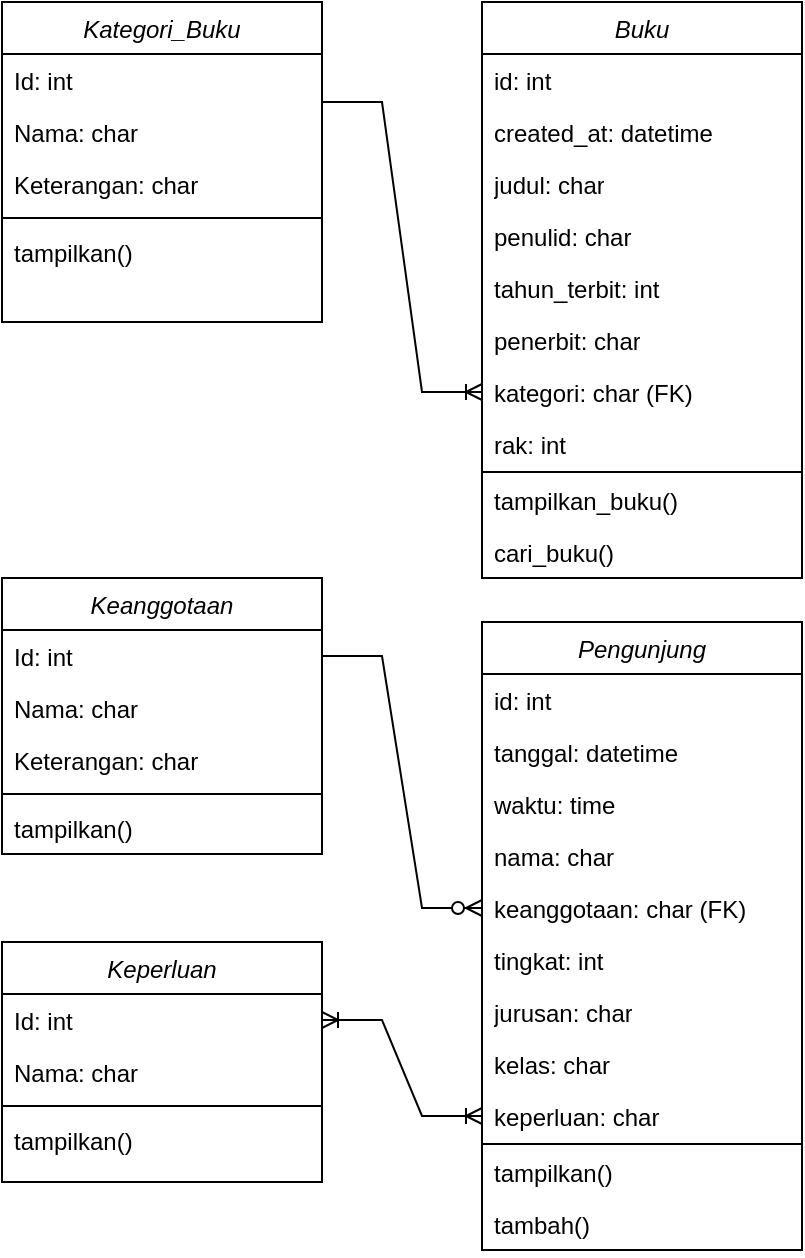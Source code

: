 <mxfile version="23.1.1" type="github">
  <diagram id="C5RBs43oDa-KdzZeNtuy" name="Page-1">
    <mxGraphModel dx="1687" dy="929" grid="1" gridSize="10" guides="1" tooltips="1" connect="1" arrows="1" fold="1" page="1" pageScale="1" pageWidth="827" pageHeight="1169" math="0" shadow="0">
      <root>
        <mxCell id="WIyWlLk6GJQsqaUBKTNV-0" />
        <mxCell id="WIyWlLk6GJQsqaUBKTNV-1" parent="WIyWlLk6GJQsqaUBKTNV-0" />
        <mxCell id="zkfFHV4jXpPFQw0GAbJ--0" value="Kategori_Buku" style="swimlane;fontStyle=2;align=center;verticalAlign=top;childLayout=stackLayout;horizontal=1;startSize=26;horizontalStack=0;resizeParent=1;resizeLast=0;collapsible=1;marginBottom=0;rounded=0;shadow=0;strokeWidth=1;" parent="WIyWlLk6GJQsqaUBKTNV-1" vertex="1">
          <mxGeometry x="240" y="120" width="160" height="160" as="geometry">
            <mxRectangle x="230" y="140" width="160" height="26" as="alternateBounds" />
          </mxGeometry>
        </mxCell>
        <mxCell id="zkfFHV4jXpPFQw0GAbJ--1" value="Id: int" style="text;align=left;verticalAlign=top;spacingLeft=4;spacingRight=4;overflow=hidden;rotatable=0;points=[[0,0.5],[1,0.5]];portConstraint=eastwest;" parent="zkfFHV4jXpPFQw0GAbJ--0" vertex="1">
          <mxGeometry y="26" width="160" height="26" as="geometry" />
        </mxCell>
        <mxCell id="zkfFHV4jXpPFQw0GAbJ--2" value="Nama: char" style="text;align=left;verticalAlign=top;spacingLeft=4;spacingRight=4;overflow=hidden;rotatable=0;points=[[0,0.5],[1,0.5]];portConstraint=eastwest;rounded=0;shadow=0;html=0;" parent="zkfFHV4jXpPFQw0GAbJ--0" vertex="1">
          <mxGeometry y="52" width="160" height="26" as="geometry" />
        </mxCell>
        <mxCell id="zkfFHV4jXpPFQw0GAbJ--3" value="Keterangan: char" style="text;align=left;verticalAlign=top;spacingLeft=4;spacingRight=4;overflow=hidden;rotatable=0;points=[[0,0.5],[1,0.5]];portConstraint=eastwest;rounded=0;shadow=0;html=0;" parent="zkfFHV4jXpPFQw0GAbJ--0" vertex="1">
          <mxGeometry y="78" width="160" height="26" as="geometry" />
        </mxCell>
        <mxCell id="zkfFHV4jXpPFQw0GAbJ--4" value="" style="line;html=1;strokeWidth=1;align=left;verticalAlign=middle;spacingTop=-1;spacingLeft=3;spacingRight=3;rotatable=0;labelPosition=right;points=[];portConstraint=eastwest;" parent="zkfFHV4jXpPFQw0GAbJ--0" vertex="1">
          <mxGeometry y="104" width="160" height="8" as="geometry" />
        </mxCell>
        <mxCell id="zkfFHV4jXpPFQw0GAbJ--5" value="tampilkan()" style="text;align=left;verticalAlign=top;spacingLeft=4;spacingRight=4;overflow=hidden;rotatable=0;points=[[0,0.5],[1,0.5]];portConstraint=eastwest;" parent="zkfFHV4jXpPFQw0GAbJ--0" vertex="1">
          <mxGeometry y="112" width="160" height="26" as="geometry" />
        </mxCell>
        <mxCell id="SXaMM9Szq_rDZhRxIfse-35" value="&lt;i style=&quot;font-weight: normal;&quot;&gt;Buku&lt;/i&gt;" style="swimlane;fontStyle=1;align=center;verticalAlign=top;childLayout=stackLayout;horizontal=1;startSize=26;horizontalStack=0;resizeParent=1;resizeParentMax=0;resizeLast=0;collapsible=1;marginBottom=0;whiteSpace=wrap;html=1;" vertex="1" parent="WIyWlLk6GJQsqaUBKTNV-1">
          <mxGeometry x="480" y="120" width="160" height="288" as="geometry" />
        </mxCell>
        <mxCell id="SXaMM9Szq_rDZhRxIfse-36" value="id: int" style="text;strokeColor=none;fillColor=none;align=left;verticalAlign=top;spacingLeft=4;spacingRight=4;overflow=hidden;rotatable=0;points=[[0,0.5],[1,0.5]];portConstraint=eastwest;whiteSpace=wrap;html=1;" vertex="1" parent="SXaMM9Szq_rDZhRxIfse-35">
          <mxGeometry y="26" width="160" height="26" as="geometry" />
        </mxCell>
        <mxCell id="SXaMM9Szq_rDZhRxIfse-38" value="created_at: datetime" style="text;strokeColor=none;fillColor=none;align=left;verticalAlign=top;spacingLeft=4;spacingRight=4;overflow=hidden;rotatable=0;points=[[0,0.5],[1,0.5]];portConstraint=eastwest;whiteSpace=wrap;html=1;" vertex="1" parent="SXaMM9Szq_rDZhRxIfse-35">
          <mxGeometry y="52" width="160" height="26" as="geometry" />
        </mxCell>
        <mxCell id="SXaMM9Szq_rDZhRxIfse-42" value="judul: char" style="text;strokeColor=none;fillColor=none;align=left;verticalAlign=top;spacingLeft=4;spacingRight=4;overflow=hidden;rotatable=0;points=[[0,0.5],[1,0.5]];portConstraint=eastwest;whiteSpace=wrap;html=1;" vertex="1" parent="SXaMM9Szq_rDZhRxIfse-35">
          <mxGeometry y="78" width="160" height="26" as="geometry" />
        </mxCell>
        <mxCell id="SXaMM9Szq_rDZhRxIfse-43" value="penulid: char" style="text;strokeColor=none;fillColor=none;align=left;verticalAlign=top;spacingLeft=4;spacingRight=4;overflow=hidden;rotatable=0;points=[[0,0.5],[1,0.5]];portConstraint=eastwest;whiteSpace=wrap;html=1;" vertex="1" parent="SXaMM9Szq_rDZhRxIfse-35">
          <mxGeometry y="104" width="160" height="26" as="geometry" />
        </mxCell>
        <mxCell id="SXaMM9Szq_rDZhRxIfse-44" value="tahun_terbit: int" style="text;strokeColor=none;fillColor=none;align=left;verticalAlign=top;spacingLeft=4;spacingRight=4;overflow=hidden;rotatable=0;points=[[0,0.5],[1,0.5]];portConstraint=eastwest;whiteSpace=wrap;html=1;" vertex="1" parent="SXaMM9Szq_rDZhRxIfse-35">
          <mxGeometry y="130" width="160" height="26" as="geometry" />
        </mxCell>
        <mxCell id="SXaMM9Szq_rDZhRxIfse-45" value="penerbit: char" style="text;strokeColor=none;fillColor=none;align=left;verticalAlign=top;spacingLeft=4;spacingRight=4;overflow=hidden;rotatable=0;points=[[0,0.5],[1,0.5]];portConstraint=eastwest;whiteSpace=wrap;html=1;" vertex="1" parent="SXaMM9Szq_rDZhRxIfse-35">
          <mxGeometry y="156" width="160" height="26" as="geometry" />
        </mxCell>
        <mxCell id="SXaMM9Szq_rDZhRxIfse-46" value="kategori: char (FK)" style="text;strokeColor=none;fillColor=none;align=left;verticalAlign=top;spacingLeft=4;spacingRight=4;overflow=hidden;rotatable=0;points=[[0,0.5],[1,0.5]];portConstraint=eastwest;whiteSpace=wrap;html=1;" vertex="1" parent="SXaMM9Szq_rDZhRxIfse-35">
          <mxGeometry y="182" width="160" height="26" as="geometry" />
        </mxCell>
        <mxCell id="SXaMM9Szq_rDZhRxIfse-47" value="rak: int" style="text;strokeColor=none;fillColor=none;align=left;verticalAlign=top;spacingLeft=4;spacingRight=4;overflow=hidden;rotatable=0;points=[[0,0.5],[1,0.5]];portConstraint=eastwest;whiteSpace=wrap;html=1;" vertex="1" parent="SXaMM9Szq_rDZhRxIfse-35">
          <mxGeometry y="208" width="160" height="26" as="geometry" />
        </mxCell>
        <mxCell id="SXaMM9Szq_rDZhRxIfse-37" value="" style="line;strokeWidth=1;fillColor=none;align=left;verticalAlign=middle;spacingTop=-1;spacingLeft=3;spacingRight=3;rotatable=0;labelPosition=right;points=[];portConstraint=eastwest;strokeColor=inherit;" vertex="1" parent="SXaMM9Szq_rDZhRxIfse-35">
          <mxGeometry y="234" width="160" height="2" as="geometry" />
        </mxCell>
        <mxCell id="SXaMM9Szq_rDZhRxIfse-53" value="tampilkan_buku()" style="text;strokeColor=none;fillColor=none;align=left;verticalAlign=top;spacingLeft=4;spacingRight=4;overflow=hidden;rotatable=0;points=[[0,0.5],[1,0.5]];portConstraint=eastwest;whiteSpace=wrap;html=1;" vertex="1" parent="SXaMM9Szq_rDZhRxIfse-35">
          <mxGeometry y="236" width="160" height="26" as="geometry" />
        </mxCell>
        <mxCell id="SXaMM9Szq_rDZhRxIfse-54" value="cari_buku()" style="text;strokeColor=none;fillColor=none;align=left;verticalAlign=top;spacingLeft=4;spacingRight=4;overflow=hidden;rotatable=0;points=[[0,0.5],[1,0.5]];portConstraint=eastwest;whiteSpace=wrap;html=1;" vertex="1" parent="SXaMM9Szq_rDZhRxIfse-35">
          <mxGeometry y="262" width="160" height="26" as="geometry" />
        </mxCell>
        <mxCell id="SXaMM9Szq_rDZhRxIfse-55" value="Keanggotaan" style="swimlane;fontStyle=2;align=center;verticalAlign=top;childLayout=stackLayout;horizontal=1;startSize=26;horizontalStack=0;resizeParent=1;resizeLast=0;collapsible=1;marginBottom=0;rounded=0;shadow=0;strokeWidth=1;" vertex="1" parent="WIyWlLk6GJQsqaUBKTNV-1">
          <mxGeometry x="240" y="408" width="160" height="138" as="geometry">
            <mxRectangle x="230" y="140" width="160" height="26" as="alternateBounds" />
          </mxGeometry>
        </mxCell>
        <mxCell id="SXaMM9Szq_rDZhRxIfse-56" value="Id: int" style="text;align=left;verticalAlign=top;spacingLeft=4;spacingRight=4;overflow=hidden;rotatable=0;points=[[0,0.5],[1,0.5]];portConstraint=eastwest;" vertex="1" parent="SXaMM9Szq_rDZhRxIfse-55">
          <mxGeometry y="26" width="160" height="26" as="geometry" />
        </mxCell>
        <mxCell id="SXaMM9Szq_rDZhRxIfse-57" value="Nama: char" style="text;align=left;verticalAlign=top;spacingLeft=4;spacingRight=4;overflow=hidden;rotatable=0;points=[[0,0.5],[1,0.5]];portConstraint=eastwest;rounded=0;shadow=0;html=0;" vertex="1" parent="SXaMM9Szq_rDZhRxIfse-55">
          <mxGeometry y="52" width="160" height="26" as="geometry" />
        </mxCell>
        <mxCell id="SXaMM9Szq_rDZhRxIfse-58" value="Keterangan: char" style="text;align=left;verticalAlign=top;spacingLeft=4;spacingRight=4;overflow=hidden;rotatable=0;points=[[0,0.5],[1,0.5]];portConstraint=eastwest;rounded=0;shadow=0;html=0;" vertex="1" parent="SXaMM9Szq_rDZhRxIfse-55">
          <mxGeometry y="78" width="160" height="26" as="geometry" />
        </mxCell>
        <mxCell id="SXaMM9Szq_rDZhRxIfse-59" value="" style="line;html=1;strokeWidth=1;align=left;verticalAlign=middle;spacingTop=-1;spacingLeft=3;spacingRight=3;rotatable=0;labelPosition=right;points=[];portConstraint=eastwest;" vertex="1" parent="SXaMM9Szq_rDZhRxIfse-55">
          <mxGeometry y="104" width="160" height="8" as="geometry" />
        </mxCell>
        <mxCell id="SXaMM9Szq_rDZhRxIfse-60" value="tampilkan()" style="text;align=left;verticalAlign=top;spacingLeft=4;spacingRight=4;overflow=hidden;rotatable=0;points=[[0,0.5],[1,0.5]];portConstraint=eastwest;" vertex="1" parent="SXaMM9Szq_rDZhRxIfse-55">
          <mxGeometry y="112" width="160" height="26" as="geometry" />
        </mxCell>
        <mxCell id="SXaMM9Szq_rDZhRxIfse-61" value="Keperluan" style="swimlane;fontStyle=2;align=center;verticalAlign=top;childLayout=stackLayout;horizontal=1;startSize=26;horizontalStack=0;resizeParent=1;resizeLast=0;collapsible=1;marginBottom=0;rounded=0;shadow=0;strokeWidth=1;" vertex="1" parent="WIyWlLk6GJQsqaUBKTNV-1">
          <mxGeometry x="240" y="590" width="160" height="120" as="geometry">
            <mxRectangle x="230" y="140" width="160" height="26" as="alternateBounds" />
          </mxGeometry>
        </mxCell>
        <mxCell id="SXaMM9Szq_rDZhRxIfse-62" value="Id: int" style="text;align=left;verticalAlign=top;spacingLeft=4;spacingRight=4;overflow=hidden;rotatable=0;points=[[0,0.5],[1,0.5]];portConstraint=eastwest;" vertex="1" parent="SXaMM9Szq_rDZhRxIfse-61">
          <mxGeometry y="26" width="160" height="26" as="geometry" />
        </mxCell>
        <mxCell id="SXaMM9Szq_rDZhRxIfse-63" value="Nama: char" style="text;align=left;verticalAlign=top;spacingLeft=4;spacingRight=4;overflow=hidden;rotatable=0;points=[[0,0.5],[1,0.5]];portConstraint=eastwest;rounded=0;shadow=0;html=0;" vertex="1" parent="SXaMM9Szq_rDZhRxIfse-61">
          <mxGeometry y="52" width="160" height="26" as="geometry" />
        </mxCell>
        <mxCell id="SXaMM9Szq_rDZhRxIfse-65" value="" style="line;html=1;strokeWidth=1;align=left;verticalAlign=middle;spacingTop=-1;spacingLeft=3;spacingRight=3;rotatable=0;labelPosition=right;points=[];portConstraint=eastwest;" vertex="1" parent="SXaMM9Szq_rDZhRxIfse-61">
          <mxGeometry y="78" width="160" height="8" as="geometry" />
        </mxCell>
        <mxCell id="SXaMM9Szq_rDZhRxIfse-66" value="tampilkan()" style="text;align=left;verticalAlign=top;spacingLeft=4;spacingRight=4;overflow=hidden;rotatable=0;points=[[0,0.5],[1,0.5]];portConstraint=eastwest;" vertex="1" parent="SXaMM9Szq_rDZhRxIfse-61">
          <mxGeometry y="86" width="160" height="26" as="geometry" />
        </mxCell>
        <mxCell id="SXaMM9Szq_rDZhRxIfse-67" value="&lt;i style=&quot;font-weight: normal;&quot;&gt;Pengunjung&lt;/i&gt;" style="swimlane;fontStyle=1;align=center;verticalAlign=top;childLayout=stackLayout;horizontal=1;startSize=26;horizontalStack=0;resizeParent=1;resizeParentMax=0;resizeLast=0;collapsible=1;marginBottom=0;whiteSpace=wrap;html=1;" vertex="1" parent="WIyWlLk6GJQsqaUBKTNV-1">
          <mxGeometry x="480" y="430" width="160" height="314" as="geometry" />
        </mxCell>
        <mxCell id="SXaMM9Szq_rDZhRxIfse-68" value="id: int" style="text;strokeColor=none;fillColor=none;align=left;verticalAlign=top;spacingLeft=4;spacingRight=4;overflow=hidden;rotatable=0;points=[[0,0.5],[1,0.5]];portConstraint=eastwest;whiteSpace=wrap;html=1;" vertex="1" parent="SXaMM9Szq_rDZhRxIfse-67">
          <mxGeometry y="26" width="160" height="26" as="geometry" />
        </mxCell>
        <mxCell id="SXaMM9Szq_rDZhRxIfse-69" value="tanggal: datetime" style="text;strokeColor=none;fillColor=none;align=left;verticalAlign=top;spacingLeft=4;spacingRight=4;overflow=hidden;rotatable=0;points=[[0,0.5],[1,0.5]];portConstraint=eastwest;whiteSpace=wrap;html=1;" vertex="1" parent="SXaMM9Szq_rDZhRxIfse-67">
          <mxGeometry y="52" width="160" height="26" as="geometry" />
        </mxCell>
        <mxCell id="SXaMM9Szq_rDZhRxIfse-70" value="waktu: time" style="text;strokeColor=none;fillColor=none;align=left;verticalAlign=top;spacingLeft=4;spacingRight=4;overflow=hidden;rotatable=0;points=[[0,0.5],[1,0.5]];portConstraint=eastwest;whiteSpace=wrap;html=1;" vertex="1" parent="SXaMM9Szq_rDZhRxIfse-67">
          <mxGeometry y="78" width="160" height="26" as="geometry" />
        </mxCell>
        <mxCell id="SXaMM9Szq_rDZhRxIfse-71" value="nama: char" style="text;strokeColor=none;fillColor=none;align=left;verticalAlign=top;spacingLeft=4;spacingRight=4;overflow=hidden;rotatable=0;points=[[0,0.5],[1,0.5]];portConstraint=eastwest;whiteSpace=wrap;html=1;" vertex="1" parent="SXaMM9Szq_rDZhRxIfse-67">
          <mxGeometry y="104" width="160" height="26" as="geometry" />
        </mxCell>
        <mxCell id="SXaMM9Szq_rDZhRxIfse-72" value="keanggotaan: char (FK)" style="text;strokeColor=none;fillColor=none;align=left;verticalAlign=top;spacingLeft=4;spacingRight=4;overflow=hidden;rotatable=0;points=[[0,0.5],[1,0.5]];portConstraint=eastwest;whiteSpace=wrap;html=1;" vertex="1" parent="SXaMM9Szq_rDZhRxIfse-67">
          <mxGeometry y="130" width="160" height="26" as="geometry" />
        </mxCell>
        <mxCell id="SXaMM9Szq_rDZhRxIfse-73" value="tingkat: int" style="text;strokeColor=none;fillColor=none;align=left;verticalAlign=top;spacingLeft=4;spacingRight=4;overflow=hidden;rotatable=0;points=[[0,0.5],[1,0.5]];portConstraint=eastwest;whiteSpace=wrap;html=1;" vertex="1" parent="SXaMM9Szq_rDZhRxIfse-67">
          <mxGeometry y="156" width="160" height="26" as="geometry" />
        </mxCell>
        <mxCell id="SXaMM9Szq_rDZhRxIfse-74" value="jurusan: char" style="text;strokeColor=none;fillColor=none;align=left;verticalAlign=top;spacingLeft=4;spacingRight=4;overflow=hidden;rotatable=0;points=[[0,0.5],[1,0.5]];portConstraint=eastwest;whiteSpace=wrap;html=1;" vertex="1" parent="SXaMM9Szq_rDZhRxIfse-67">
          <mxGeometry y="182" width="160" height="26" as="geometry" />
        </mxCell>
        <mxCell id="SXaMM9Szq_rDZhRxIfse-75" value="kelas: char" style="text;strokeColor=none;fillColor=none;align=left;verticalAlign=top;spacingLeft=4;spacingRight=4;overflow=hidden;rotatable=0;points=[[0,0.5],[1,0.5]];portConstraint=eastwest;whiteSpace=wrap;html=1;" vertex="1" parent="SXaMM9Szq_rDZhRxIfse-67">
          <mxGeometry y="208" width="160" height="26" as="geometry" />
        </mxCell>
        <mxCell id="SXaMM9Szq_rDZhRxIfse-77" value="keperluan: char" style="text;strokeColor=none;fillColor=none;align=left;verticalAlign=top;spacingLeft=4;spacingRight=4;overflow=hidden;rotatable=0;points=[[0,0.5],[1,0.5]];portConstraint=eastwest;whiteSpace=wrap;html=1;" vertex="1" parent="SXaMM9Szq_rDZhRxIfse-67">
          <mxGeometry y="234" width="160" height="26" as="geometry" />
        </mxCell>
        <mxCell id="SXaMM9Szq_rDZhRxIfse-76" value="" style="line;strokeWidth=1;fillColor=none;align=left;verticalAlign=middle;spacingTop=-1;spacingLeft=3;spacingRight=3;rotatable=0;labelPosition=right;points=[];portConstraint=eastwest;strokeColor=inherit;" vertex="1" parent="SXaMM9Szq_rDZhRxIfse-67">
          <mxGeometry y="260" width="160" height="2" as="geometry" />
        </mxCell>
        <mxCell id="SXaMM9Szq_rDZhRxIfse-78" value="tampilkan()" style="text;strokeColor=none;fillColor=none;align=left;verticalAlign=top;spacingLeft=4;spacingRight=4;overflow=hidden;rotatable=0;points=[[0,0.5],[1,0.5]];portConstraint=eastwest;whiteSpace=wrap;html=1;" vertex="1" parent="SXaMM9Szq_rDZhRxIfse-67">
          <mxGeometry y="262" width="160" height="26" as="geometry" />
        </mxCell>
        <mxCell id="SXaMM9Szq_rDZhRxIfse-80" value="tambah()" style="text;strokeColor=none;fillColor=none;align=left;verticalAlign=top;spacingLeft=4;spacingRight=4;overflow=hidden;rotatable=0;points=[[0,0.5],[1,0.5]];portConstraint=eastwest;whiteSpace=wrap;html=1;" vertex="1" parent="SXaMM9Szq_rDZhRxIfse-67">
          <mxGeometry y="288" width="160" height="26" as="geometry" />
        </mxCell>
        <mxCell id="SXaMM9Szq_rDZhRxIfse-89" value="" style="edgeStyle=entityRelationEdgeStyle;fontSize=12;html=1;endArrow=ERoneToMany;rounded=0;" edge="1" parent="WIyWlLk6GJQsqaUBKTNV-1" target="SXaMM9Szq_rDZhRxIfse-46">
          <mxGeometry width="100" height="100" relative="1" as="geometry">
            <mxPoint x="400" y="170" as="sourcePoint" />
            <mxPoint x="460" y="370" as="targetPoint" />
          </mxGeometry>
        </mxCell>
        <mxCell id="SXaMM9Szq_rDZhRxIfse-90" value="" style="edgeStyle=entityRelationEdgeStyle;fontSize=12;html=1;endArrow=ERzeroToMany;endFill=1;rounded=0;" edge="1" parent="WIyWlLk6GJQsqaUBKTNV-1" source="SXaMM9Szq_rDZhRxIfse-56" target="SXaMM9Szq_rDZhRxIfse-72">
          <mxGeometry width="100" height="100" relative="1" as="geometry">
            <mxPoint x="810" y="540" as="sourcePoint" />
            <mxPoint x="910" y="440" as="targetPoint" />
          </mxGeometry>
        </mxCell>
        <mxCell id="SXaMM9Szq_rDZhRxIfse-91" value="" style="edgeStyle=entityRelationEdgeStyle;fontSize=12;html=1;endArrow=ERoneToMany;startArrow=ERoneToMany;rounded=0;" edge="1" parent="WIyWlLk6GJQsqaUBKTNV-1" source="SXaMM9Szq_rDZhRxIfse-62" target="SXaMM9Szq_rDZhRxIfse-77">
          <mxGeometry width="100" height="100" relative="1" as="geometry">
            <mxPoint x="740" y="530" as="sourcePoint" />
            <mxPoint x="840" y="430" as="targetPoint" />
          </mxGeometry>
        </mxCell>
      </root>
    </mxGraphModel>
  </diagram>
</mxfile>
